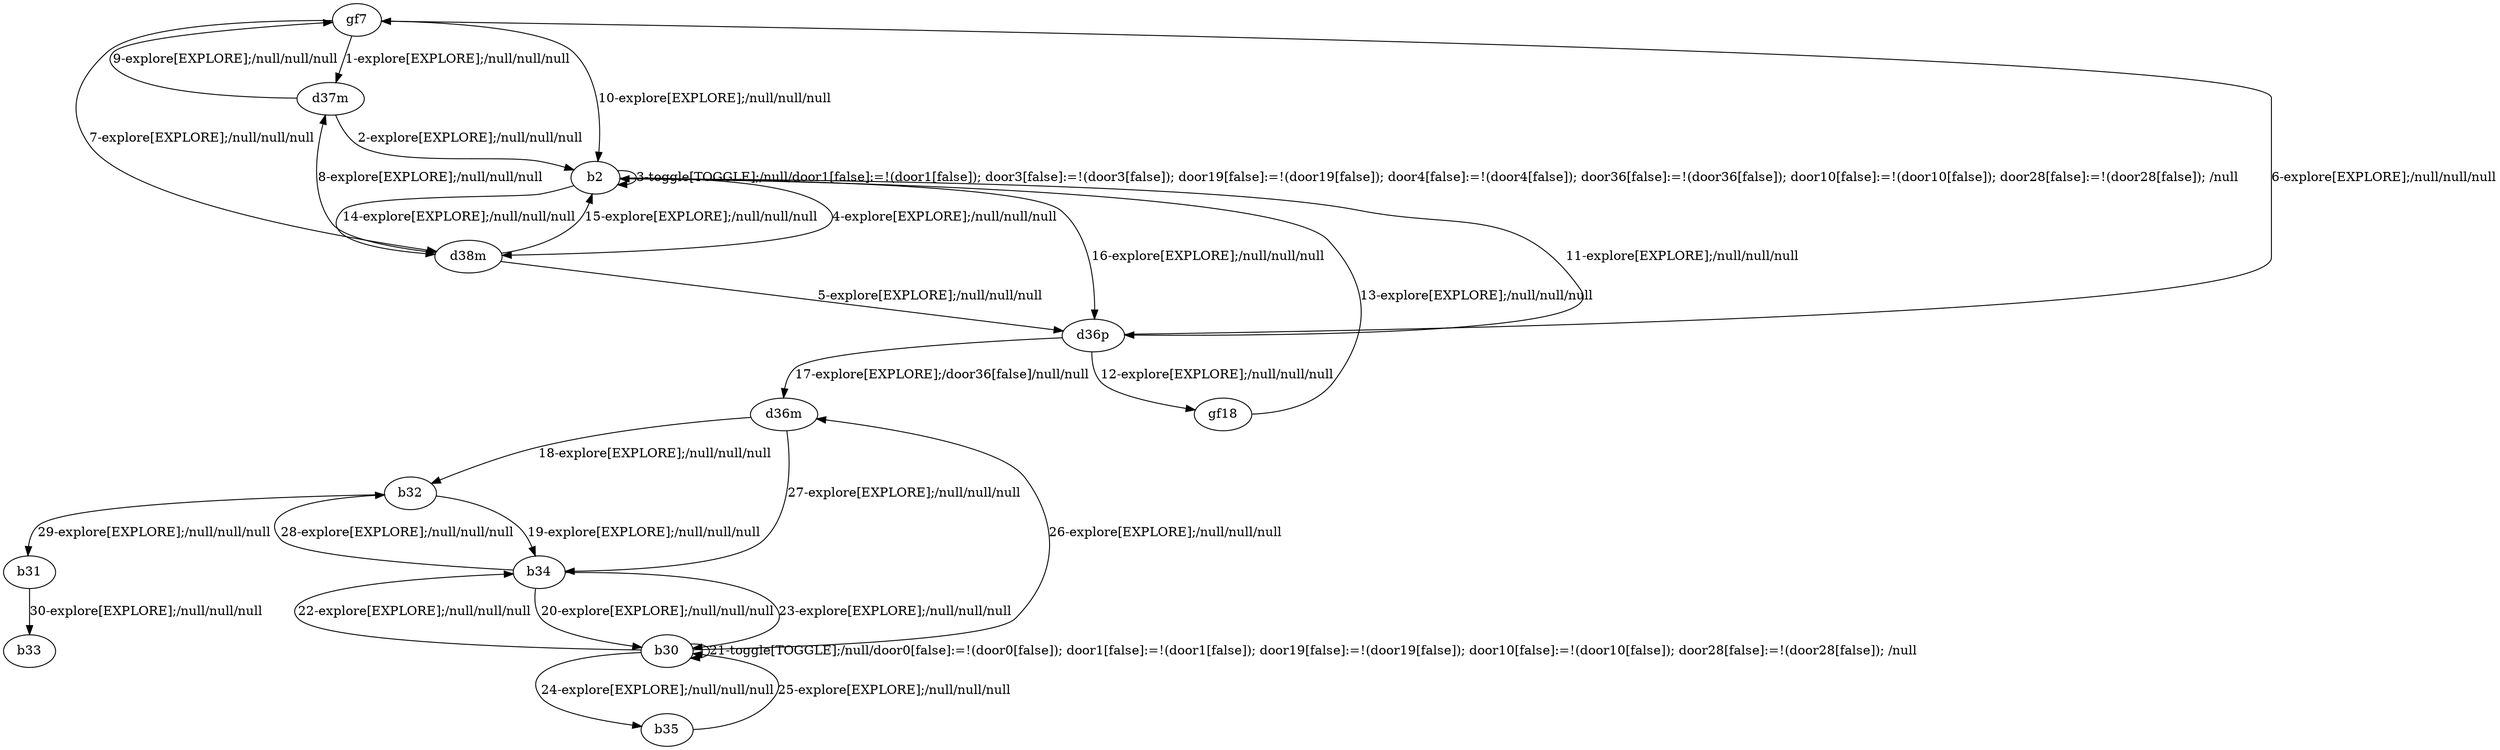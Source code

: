 # Total number of goals covered by this test: 1
# b32 --> b31

digraph g {
"gf7" -> "d37m" [label = "1-explore[EXPLORE];/null/null/null"];
"d37m" -> "b2" [label = "2-explore[EXPLORE];/null/null/null"];
"b2" -> "b2" [label = "3-toggle[TOGGLE];/null/door1[false]:=!(door1[false]); door3[false]:=!(door3[false]); door19[false]:=!(door19[false]); door4[false]:=!(door4[false]); door36[false]:=!(door36[false]); door10[false]:=!(door10[false]); door28[false]:=!(door28[false]); /null"];
"b2" -> "d38m" [label = "4-explore[EXPLORE];/null/null/null"];
"d38m" -> "d36p" [label = "5-explore[EXPLORE];/null/null/null"];
"d36p" -> "gf7" [label = "6-explore[EXPLORE];/null/null/null"];
"gf7" -> "d38m" [label = "7-explore[EXPLORE];/null/null/null"];
"d38m" -> "d37m" [label = "8-explore[EXPLORE];/null/null/null"];
"d37m" -> "gf7" [label = "9-explore[EXPLORE];/null/null/null"];
"gf7" -> "b2" [label = "10-explore[EXPLORE];/null/null/null"];
"b2" -> "d36p" [label = "11-explore[EXPLORE];/null/null/null"];
"d36p" -> "gf18" [label = "12-explore[EXPLORE];/null/null/null"];
"gf18" -> "b2" [label = "13-explore[EXPLORE];/null/null/null"];
"b2" -> "d38m" [label = "14-explore[EXPLORE];/null/null/null"];
"d38m" -> "b2" [label = "15-explore[EXPLORE];/null/null/null"];
"b2" -> "d36p" [label = "16-explore[EXPLORE];/null/null/null"];
"d36p" -> "d36m" [label = "17-explore[EXPLORE];/door36[false]/null/null"];
"d36m" -> "b32" [label = "18-explore[EXPLORE];/null/null/null"];
"b32" -> "b34" [label = "19-explore[EXPLORE];/null/null/null"];
"b34" -> "b30" [label = "20-explore[EXPLORE];/null/null/null"];
"b30" -> "b30" [label = "21-toggle[TOGGLE];/null/door0[false]:=!(door0[false]); door1[false]:=!(door1[false]); door19[false]:=!(door19[false]); door10[false]:=!(door10[false]); door28[false]:=!(door28[false]); /null"];
"b30" -> "b34" [label = "22-explore[EXPLORE];/null/null/null"];
"b34" -> "b30" [label = "23-explore[EXPLORE];/null/null/null"];
"b30" -> "b35" [label = "24-explore[EXPLORE];/null/null/null"];
"b35" -> "b30" [label = "25-explore[EXPLORE];/null/null/null"];
"b30" -> "d36m" [label = "26-explore[EXPLORE];/null/null/null"];
"d36m" -> "b34" [label = "27-explore[EXPLORE];/null/null/null"];
"b34" -> "b32" [label = "28-explore[EXPLORE];/null/null/null"];
"b32" -> "b31" [label = "29-explore[EXPLORE];/null/null/null"];
"b31" -> "b33" [label = "30-explore[EXPLORE];/null/null/null"];
}